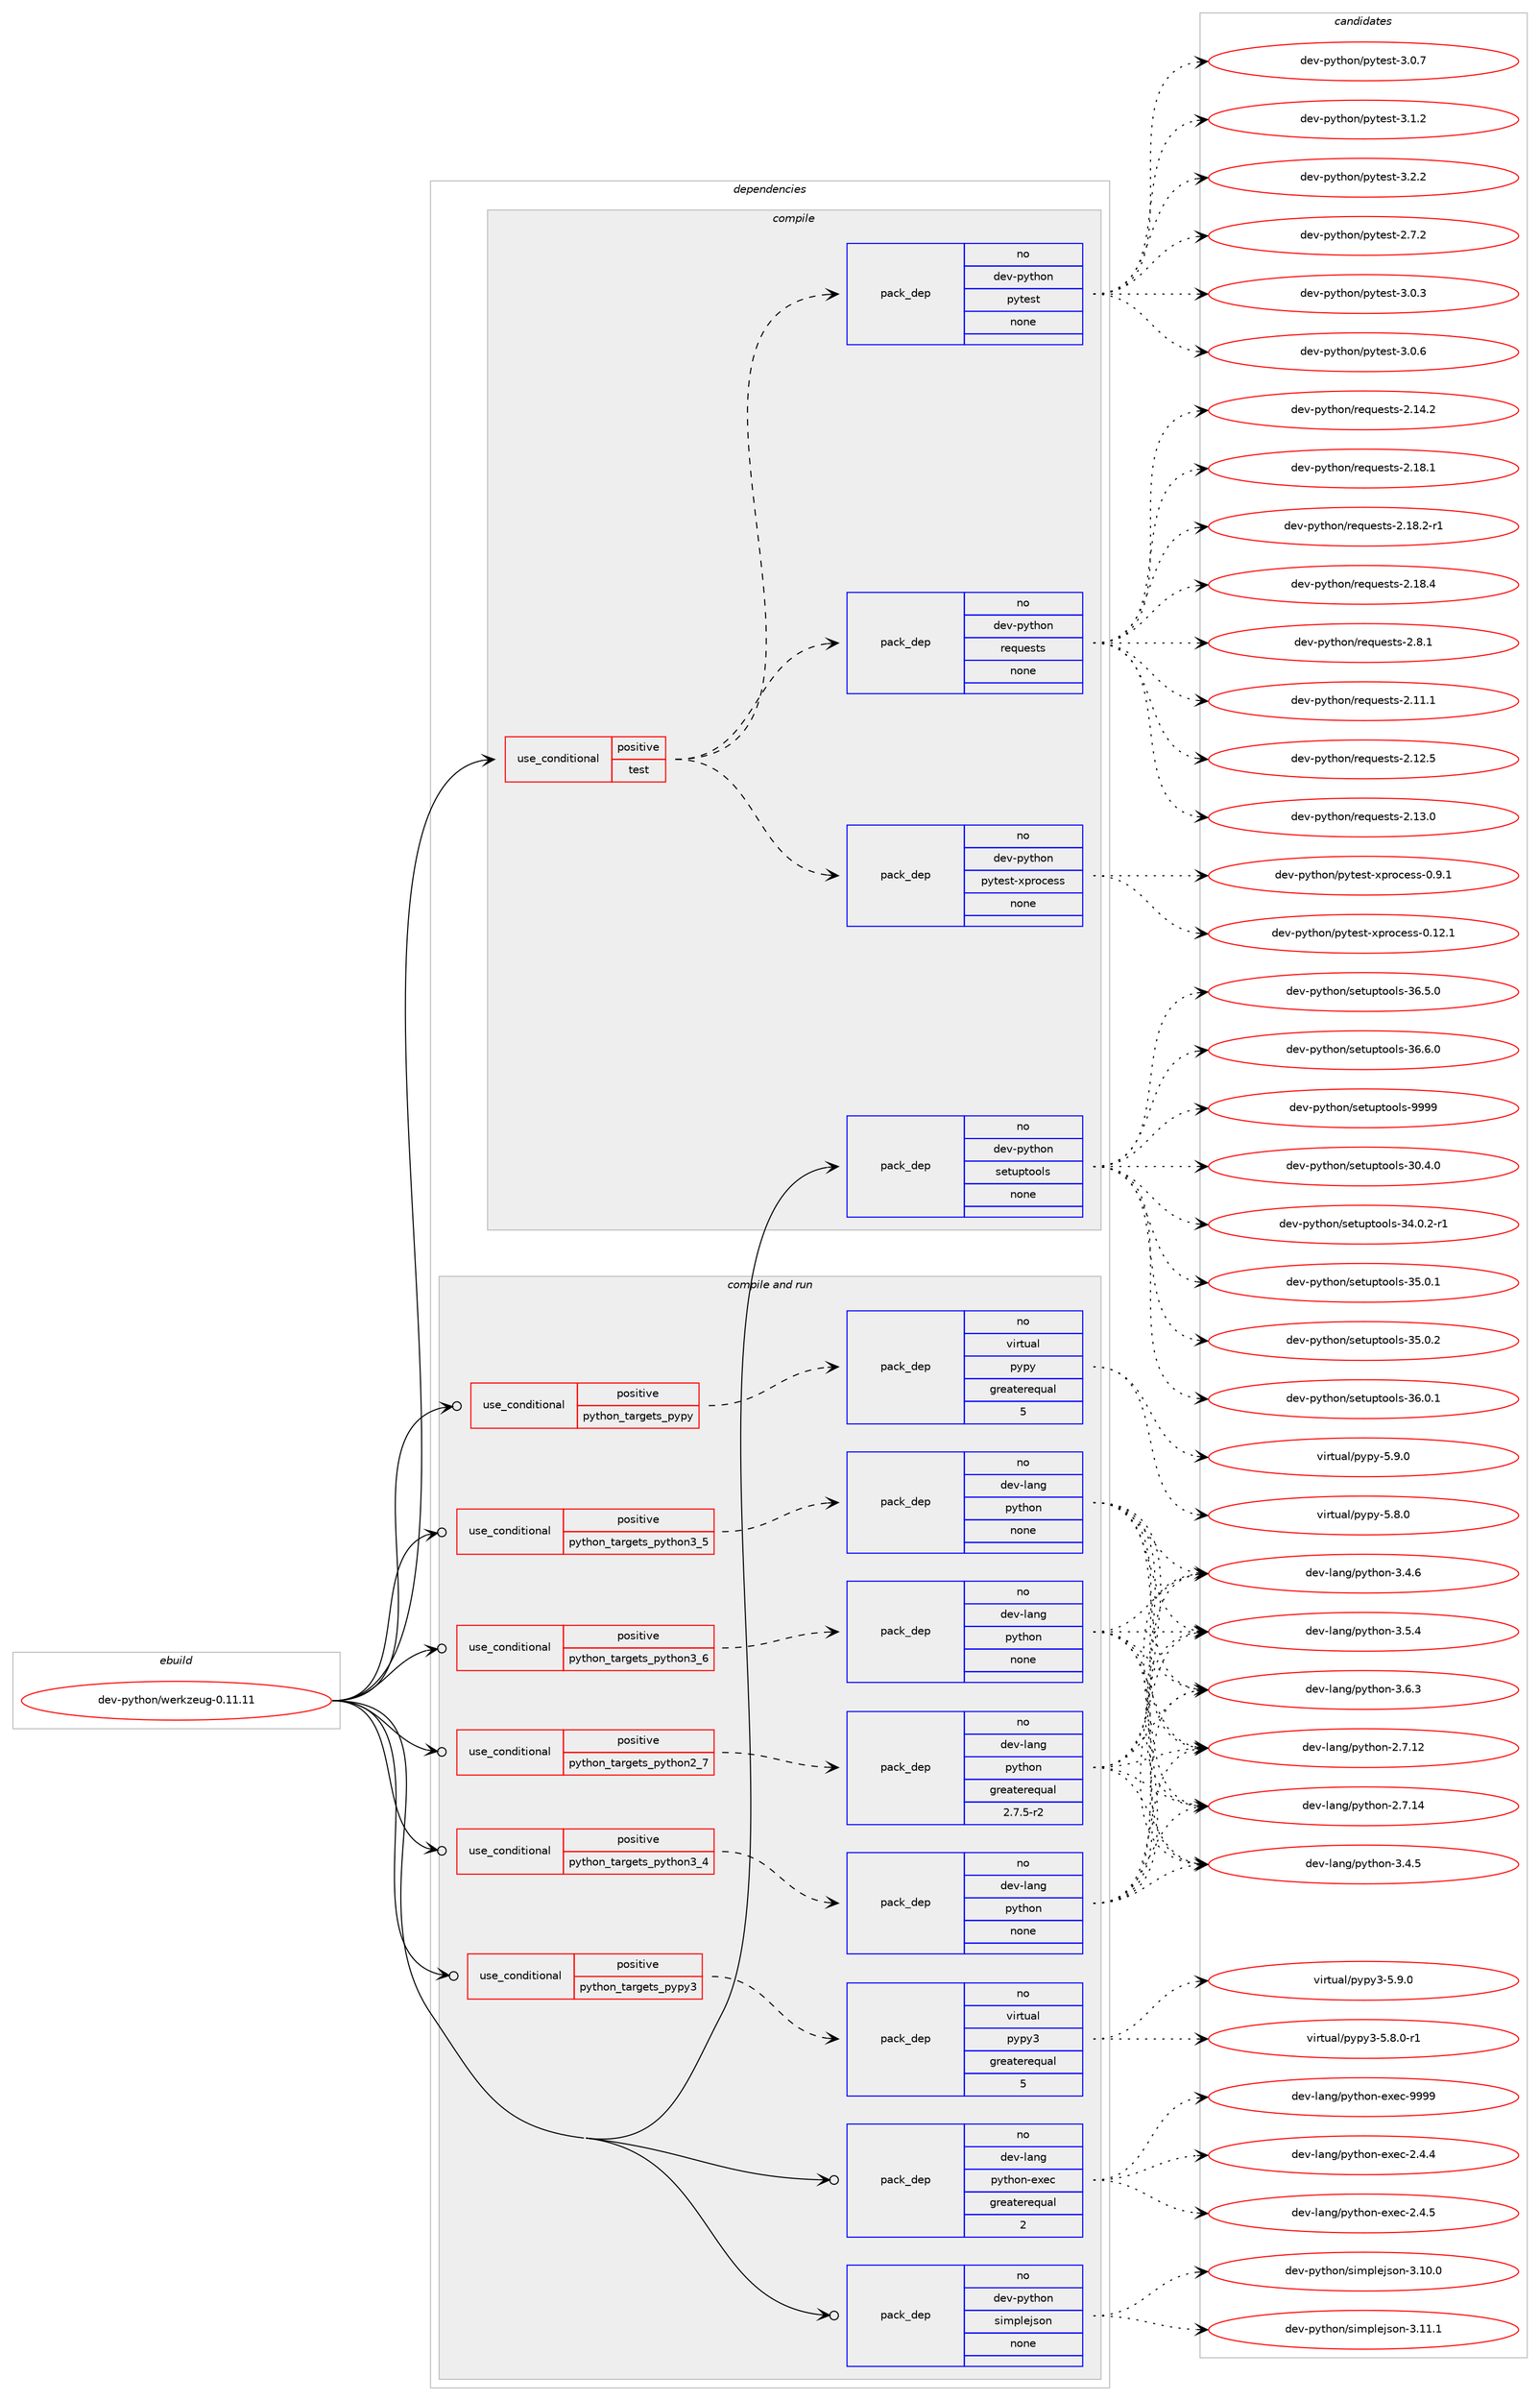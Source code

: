 digraph prolog {

# *************
# Graph options
# *************

newrank=true;
concentrate=true;
compound=true;
graph [rankdir=LR,fontname=Helvetica,fontsize=10,ranksep=1.5];#, ranksep=2.5, nodesep=0.2];
edge  [arrowhead=vee];
node  [fontname=Helvetica,fontsize=10];

# **********
# The ebuild
# **********

subgraph cluster_leftcol {
color=gray;
rank=same;
label=<<i>ebuild</i>>;
id [label="dev-python/werkzeug-0.11.11", color=red, width=4, href="../dev-python/werkzeug-0.11.11.svg"];
}

# ****************
# The dependencies
# ****************

subgraph cluster_midcol {
color=gray;
label=<<i>dependencies</i>>;
subgraph cluster_compile {
fillcolor="#eeeeee";
style=filled;
label=<<i>compile</i>>;
subgraph cond43695 {
dependency193661 [label=<<TABLE BORDER="0" CELLBORDER="1" CELLSPACING="0" CELLPADDING="4"><TR><TD ROWSPAN="3" CELLPADDING="10">use_conditional</TD></TR><TR><TD>positive</TD></TR><TR><TD>test</TD></TR></TABLE>>, shape=none, color=red];
subgraph pack146004 {
dependency193662 [label=<<TABLE BORDER="0" CELLBORDER="1" CELLSPACING="0" CELLPADDING="4" WIDTH="220"><TR><TD ROWSPAN="6" CELLPADDING="30">pack_dep</TD></TR><TR><TD WIDTH="110">no</TD></TR><TR><TD>dev-python</TD></TR><TR><TD>requests</TD></TR><TR><TD>none</TD></TR><TR><TD></TD></TR></TABLE>>, shape=none, color=blue];
}
dependency193661:e -> dependency193662:w [weight=20,style="dashed",arrowhead="vee"];
subgraph pack146005 {
dependency193663 [label=<<TABLE BORDER="0" CELLBORDER="1" CELLSPACING="0" CELLPADDING="4" WIDTH="220"><TR><TD ROWSPAN="6" CELLPADDING="30">pack_dep</TD></TR><TR><TD WIDTH="110">no</TD></TR><TR><TD>dev-python</TD></TR><TR><TD>pytest</TD></TR><TR><TD>none</TD></TR><TR><TD></TD></TR></TABLE>>, shape=none, color=blue];
}
dependency193661:e -> dependency193663:w [weight=20,style="dashed",arrowhead="vee"];
subgraph pack146006 {
dependency193664 [label=<<TABLE BORDER="0" CELLBORDER="1" CELLSPACING="0" CELLPADDING="4" WIDTH="220"><TR><TD ROWSPAN="6" CELLPADDING="30">pack_dep</TD></TR><TR><TD WIDTH="110">no</TD></TR><TR><TD>dev-python</TD></TR><TR><TD>pytest-xprocess</TD></TR><TR><TD>none</TD></TR><TR><TD></TD></TR></TABLE>>, shape=none, color=blue];
}
dependency193661:e -> dependency193664:w [weight=20,style="dashed",arrowhead="vee"];
}
id:e -> dependency193661:w [weight=20,style="solid",arrowhead="vee"];
subgraph pack146007 {
dependency193665 [label=<<TABLE BORDER="0" CELLBORDER="1" CELLSPACING="0" CELLPADDING="4" WIDTH="220"><TR><TD ROWSPAN="6" CELLPADDING="30">pack_dep</TD></TR><TR><TD WIDTH="110">no</TD></TR><TR><TD>dev-python</TD></TR><TR><TD>setuptools</TD></TR><TR><TD>none</TD></TR><TR><TD></TD></TR></TABLE>>, shape=none, color=blue];
}
id:e -> dependency193665:w [weight=20,style="solid",arrowhead="vee"];
}
subgraph cluster_compileandrun {
fillcolor="#eeeeee";
style=filled;
label=<<i>compile and run</i>>;
subgraph cond43696 {
dependency193666 [label=<<TABLE BORDER="0" CELLBORDER="1" CELLSPACING="0" CELLPADDING="4"><TR><TD ROWSPAN="3" CELLPADDING="10">use_conditional</TD></TR><TR><TD>positive</TD></TR><TR><TD>python_targets_pypy</TD></TR></TABLE>>, shape=none, color=red];
subgraph pack146008 {
dependency193667 [label=<<TABLE BORDER="0" CELLBORDER="1" CELLSPACING="0" CELLPADDING="4" WIDTH="220"><TR><TD ROWSPAN="6" CELLPADDING="30">pack_dep</TD></TR><TR><TD WIDTH="110">no</TD></TR><TR><TD>virtual</TD></TR><TR><TD>pypy</TD></TR><TR><TD>greaterequal</TD></TR><TR><TD>5</TD></TR></TABLE>>, shape=none, color=blue];
}
dependency193666:e -> dependency193667:w [weight=20,style="dashed",arrowhead="vee"];
}
id:e -> dependency193666:w [weight=20,style="solid",arrowhead="odotvee"];
subgraph cond43697 {
dependency193668 [label=<<TABLE BORDER="0" CELLBORDER="1" CELLSPACING="0" CELLPADDING="4"><TR><TD ROWSPAN="3" CELLPADDING="10">use_conditional</TD></TR><TR><TD>positive</TD></TR><TR><TD>python_targets_pypy3</TD></TR></TABLE>>, shape=none, color=red];
subgraph pack146009 {
dependency193669 [label=<<TABLE BORDER="0" CELLBORDER="1" CELLSPACING="0" CELLPADDING="4" WIDTH="220"><TR><TD ROWSPAN="6" CELLPADDING="30">pack_dep</TD></TR><TR><TD WIDTH="110">no</TD></TR><TR><TD>virtual</TD></TR><TR><TD>pypy3</TD></TR><TR><TD>greaterequal</TD></TR><TR><TD>5</TD></TR></TABLE>>, shape=none, color=blue];
}
dependency193668:e -> dependency193669:w [weight=20,style="dashed",arrowhead="vee"];
}
id:e -> dependency193668:w [weight=20,style="solid",arrowhead="odotvee"];
subgraph cond43698 {
dependency193670 [label=<<TABLE BORDER="0" CELLBORDER="1" CELLSPACING="0" CELLPADDING="4"><TR><TD ROWSPAN="3" CELLPADDING="10">use_conditional</TD></TR><TR><TD>positive</TD></TR><TR><TD>python_targets_python2_7</TD></TR></TABLE>>, shape=none, color=red];
subgraph pack146010 {
dependency193671 [label=<<TABLE BORDER="0" CELLBORDER="1" CELLSPACING="0" CELLPADDING="4" WIDTH="220"><TR><TD ROWSPAN="6" CELLPADDING="30">pack_dep</TD></TR><TR><TD WIDTH="110">no</TD></TR><TR><TD>dev-lang</TD></TR><TR><TD>python</TD></TR><TR><TD>greaterequal</TD></TR><TR><TD>2.7.5-r2</TD></TR></TABLE>>, shape=none, color=blue];
}
dependency193670:e -> dependency193671:w [weight=20,style="dashed",arrowhead="vee"];
}
id:e -> dependency193670:w [weight=20,style="solid",arrowhead="odotvee"];
subgraph cond43699 {
dependency193672 [label=<<TABLE BORDER="0" CELLBORDER="1" CELLSPACING="0" CELLPADDING="4"><TR><TD ROWSPAN="3" CELLPADDING="10">use_conditional</TD></TR><TR><TD>positive</TD></TR><TR><TD>python_targets_python3_4</TD></TR></TABLE>>, shape=none, color=red];
subgraph pack146011 {
dependency193673 [label=<<TABLE BORDER="0" CELLBORDER="1" CELLSPACING="0" CELLPADDING="4" WIDTH="220"><TR><TD ROWSPAN="6" CELLPADDING="30">pack_dep</TD></TR><TR><TD WIDTH="110">no</TD></TR><TR><TD>dev-lang</TD></TR><TR><TD>python</TD></TR><TR><TD>none</TD></TR><TR><TD></TD></TR></TABLE>>, shape=none, color=blue];
}
dependency193672:e -> dependency193673:w [weight=20,style="dashed",arrowhead="vee"];
}
id:e -> dependency193672:w [weight=20,style="solid",arrowhead="odotvee"];
subgraph cond43700 {
dependency193674 [label=<<TABLE BORDER="0" CELLBORDER="1" CELLSPACING="0" CELLPADDING="4"><TR><TD ROWSPAN="3" CELLPADDING="10">use_conditional</TD></TR><TR><TD>positive</TD></TR><TR><TD>python_targets_python3_5</TD></TR></TABLE>>, shape=none, color=red];
subgraph pack146012 {
dependency193675 [label=<<TABLE BORDER="0" CELLBORDER="1" CELLSPACING="0" CELLPADDING="4" WIDTH="220"><TR><TD ROWSPAN="6" CELLPADDING="30">pack_dep</TD></TR><TR><TD WIDTH="110">no</TD></TR><TR><TD>dev-lang</TD></TR><TR><TD>python</TD></TR><TR><TD>none</TD></TR><TR><TD></TD></TR></TABLE>>, shape=none, color=blue];
}
dependency193674:e -> dependency193675:w [weight=20,style="dashed",arrowhead="vee"];
}
id:e -> dependency193674:w [weight=20,style="solid",arrowhead="odotvee"];
subgraph cond43701 {
dependency193676 [label=<<TABLE BORDER="0" CELLBORDER="1" CELLSPACING="0" CELLPADDING="4"><TR><TD ROWSPAN="3" CELLPADDING="10">use_conditional</TD></TR><TR><TD>positive</TD></TR><TR><TD>python_targets_python3_6</TD></TR></TABLE>>, shape=none, color=red];
subgraph pack146013 {
dependency193677 [label=<<TABLE BORDER="0" CELLBORDER="1" CELLSPACING="0" CELLPADDING="4" WIDTH="220"><TR><TD ROWSPAN="6" CELLPADDING="30">pack_dep</TD></TR><TR><TD WIDTH="110">no</TD></TR><TR><TD>dev-lang</TD></TR><TR><TD>python</TD></TR><TR><TD>none</TD></TR><TR><TD></TD></TR></TABLE>>, shape=none, color=blue];
}
dependency193676:e -> dependency193677:w [weight=20,style="dashed",arrowhead="vee"];
}
id:e -> dependency193676:w [weight=20,style="solid",arrowhead="odotvee"];
subgraph pack146014 {
dependency193678 [label=<<TABLE BORDER="0" CELLBORDER="1" CELLSPACING="0" CELLPADDING="4" WIDTH="220"><TR><TD ROWSPAN="6" CELLPADDING="30">pack_dep</TD></TR><TR><TD WIDTH="110">no</TD></TR><TR><TD>dev-lang</TD></TR><TR><TD>python-exec</TD></TR><TR><TD>greaterequal</TD></TR><TR><TD>2</TD></TR></TABLE>>, shape=none, color=blue];
}
id:e -> dependency193678:w [weight=20,style="solid",arrowhead="odotvee"];
subgraph pack146015 {
dependency193679 [label=<<TABLE BORDER="0" CELLBORDER="1" CELLSPACING="0" CELLPADDING="4" WIDTH="220"><TR><TD ROWSPAN="6" CELLPADDING="30">pack_dep</TD></TR><TR><TD WIDTH="110">no</TD></TR><TR><TD>dev-python</TD></TR><TR><TD>simplejson</TD></TR><TR><TD>none</TD></TR><TR><TD></TD></TR></TABLE>>, shape=none, color=blue];
}
id:e -> dependency193679:w [weight=20,style="solid",arrowhead="odotvee"];
}
subgraph cluster_run {
fillcolor="#eeeeee";
style=filled;
label=<<i>run</i>>;
}
}

# **************
# The candidates
# **************

subgraph cluster_choices {
rank=same;
color=gray;
label=<<i>candidates</i>>;

subgraph choice146004 {
color=black;
nodesep=1;
choice100101118451121211161041111104711410111311710111511611545504649494649 [label="dev-python/requests-2.11.1", color=red, width=4,href="../dev-python/requests-2.11.1.svg"];
choice100101118451121211161041111104711410111311710111511611545504649504653 [label="dev-python/requests-2.12.5", color=red, width=4,href="../dev-python/requests-2.12.5.svg"];
choice100101118451121211161041111104711410111311710111511611545504649514648 [label="dev-python/requests-2.13.0", color=red, width=4,href="../dev-python/requests-2.13.0.svg"];
choice100101118451121211161041111104711410111311710111511611545504649524650 [label="dev-python/requests-2.14.2", color=red, width=4,href="../dev-python/requests-2.14.2.svg"];
choice100101118451121211161041111104711410111311710111511611545504649564649 [label="dev-python/requests-2.18.1", color=red, width=4,href="../dev-python/requests-2.18.1.svg"];
choice1001011184511212111610411111047114101113117101115116115455046495646504511449 [label="dev-python/requests-2.18.2-r1", color=red, width=4,href="../dev-python/requests-2.18.2-r1.svg"];
choice100101118451121211161041111104711410111311710111511611545504649564652 [label="dev-python/requests-2.18.4", color=red, width=4,href="../dev-python/requests-2.18.4.svg"];
choice1001011184511212111610411111047114101113117101115116115455046564649 [label="dev-python/requests-2.8.1", color=red, width=4,href="../dev-python/requests-2.8.1.svg"];
dependency193662:e -> choice100101118451121211161041111104711410111311710111511611545504649494649:w [style=dotted,weight="100"];
dependency193662:e -> choice100101118451121211161041111104711410111311710111511611545504649504653:w [style=dotted,weight="100"];
dependency193662:e -> choice100101118451121211161041111104711410111311710111511611545504649514648:w [style=dotted,weight="100"];
dependency193662:e -> choice100101118451121211161041111104711410111311710111511611545504649524650:w [style=dotted,weight="100"];
dependency193662:e -> choice100101118451121211161041111104711410111311710111511611545504649564649:w [style=dotted,weight="100"];
dependency193662:e -> choice1001011184511212111610411111047114101113117101115116115455046495646504511449:w [style=dotted,weight="100"];
dependency193662:e -> choice100101118451121211161041111104711410111311710111511611545504649564652:w [style=dotted,weight="100"];
dependency193662:e -> choice1001011184511212111610411111047114101113117101115116115455046564649:w [style=dotted,weight="100"];
}
subgraph choice146005 {
color=black;
nodesep=1;
choice1001011184511212111610411111047112121116101115116455046554650 [label="dev-python/pytest-2.7.2", color=red, width=4,href="../dev-python/pytest-2.7.2.svg"];
choice1001011184511212111610411111047112121116101115116455146484651 [label="dev-python/pytest-3.0.3", color=red, width=4,href="../dev-python/pytest-3.0.3.svg"];
choice1001011184511212111610411111047112121116101115116455146484654 [label="dev-python/pytest-3.0.6", color=red, width=4,href="../dev-python/pytest-3.0.6.svg"];
choice1001011184511212111610411111047112121116101115116455146484655 [label="dev-python/pytest-3.0.7", color=red, width=4,href="../dev-python/pytest-3.0.7.svg"];
choice1001011184511212111610411111047112121116101115116455146494650 [label="dev-python/pytest-3.1.2", color=red, width=4,href="../dev-python/pytest-3.1.2.svg"];
choice1001011184511212111610411111047112121116101115116455146504650 [label="dev-python/pytest-3.2.2", color=red, width=4,href="../dev-python/pytest-3.2.2.svg"];
dependency193663:e -> choice1001011184511212111610411111047112121116101115116455046554650:w [style=dotted,weight="100"];
dependency193663:e -> choice1001011184511212111610411111047112121116101115116455146484651:w [style=dotted,weight="100"];
dependency193663:e -> choice1001011184511212111610411111047112121116101115116455146484654:w [style=dotted,weight="100"];
dependency193663:e -> choice1001011184511212111610411111047112121116101115116455146484655:w [style=dotted,weight="100"];
dependency193663:e -> choice1001011184511212111610411111047112121116101115116455146494650:w [style=dotted,weight="100"];
dependency193663:e -> choice1001011184511212111610411111047112121116101115116455146504650:w [style=dotted,weight="100"];
}
subgraph choice146006 {
color=black;
nodesep=1;
choice1001011184511212111610411111047112121116101115116451201121141119910111511545484649504649 [label="dev-python/pytest-xprocess-0.12.1", color=red, width=4,href="../dev-python/pytest-xprocess-0.12.1.svg"];
choice10010111845112121116104111110471121211161011151164512011211411199101115115454846574649 [label="dev-python/pytest-xprocess-0.9.1", color=red, width=4,href="../dev-python/pytest-xprocess-0.9.1.svg"];
dependency193664:e -> choice1001011184511212111610411111047112121116101115116451201121141119910111511545484649504649:w [style=dotted,weight="100"];
dependency193664:e -> choice10010111845112121116104111110471121211161011151164512011211411199101115115454846574649:w [style=dotted,weight="100"];
}
subgraph choice146007 {
color=black;
nodesep=1;
choice100101118451121211161041111104711510111611711211611111110811545514846524648 [label="dev-python/setuptools-30.4.0", color=red, width=4,href="../dev-python/setuptools-30.4.0.svg"];
choice1001011184511212111610411111047115101116117112116111111108115455152464846504511449 [label="dev-python/setuptools-34.0.2-r1", color=red, width=4,href="../dev-python/setuptools-34.0.2-r1.svg"];
choice100101118451121211161041111104711510111611711211611111110811545515346484649 [label="dev-python/setuptools-35.0.1", color=red, width=4,href="../dev-python/setuptools-35.0.1.svg"];
choice100101118451121211161041111104711510111611711211611111110811545515346484650 [label="dev-python/setuptools-35.0.2", color=red, width=4,href="../dev-python/setuptools-35.0.2.svg"];
choice100101118451121211161041111104711510111611711211611111110811545515446484649 [label="dev-python/setuptools-36.0.1", color=red, width=4,href="../dev-python/setuptools-36.0.1.svg"];
choice100101118451121211161041111104711510111611711211611111110811545515446534648 [label="dev-python/setuptools-36.5.0", color=red, width=4,href="../dev-python/setuptools-36.5.0.svg"];
choice100101118451121211161041111104711510111611711211611111110811545515446544648 [label="dev-python/setuptools-36.6.0", color=red, width=4,href="../dev-python/setuptools-36.6.0.svg"];
choice10010111845112121116104111110471151011161171121161111111081154557575757 [label="dev-python/setuptools-9999", color=red, width=4,href="../dev-python/setuptools-9999.svg"];
dependency193665:e -> choice100101118451121211161041111104711510111611711211611111110811545514846524648:w [style=dotted,weight="100"];
dependency193665:e -> choice1001011184511212111610411111047115101116117112116111111108115455152464846504511449:w [style=dotted,weight="100"];
dependency193665:e -> choice100101118451121211161041111104711510111611711211611111110811545515346484649:w [style=dotted,weight="100"];
dependency193665:e -> choice100101118451121211161041111104711510111611711211611111110811545515346484650:w [style=dotted,weight="100"];
dependency193665:e -> choice100101118451121211161041111104711510111611711211611111110811545515446484649:w [style=dotted,weight="100"];
dependency193665:e -> choice100101118451121211161041111104711510111611711211611111110811545515446534648:w [style=dotted,weight="100"];
dependency193665:e -> choice100101118451121211161041111104711510111611711211611111110811545515446544648:w [style=dotted,weight="100"];
dependency193665:e -> choice10010111845112121116104111110471151011161171121161111111081154557575757:w [style=dotted,weight="100"];
}
subgraph choice146008 {
color=black;
nodesep=1;
choice1181051141161179710847112121112121455346564648 [label="virtual/pypy-5.8.0", color=red, width=4,href="../virtual/pypy-5.8.0.svg"];
choice1181051141161179710847112121112121455346574648 [label="virtual/pypy-5.9.0", color=red, width=4,href="../virtual/pypy-5.9.0.svg"];
dependency193667:e -> choice1181051141161179710847112121112121455346564648:w [style=dotted,weight="100"];
dependency193667:e -> choice1181051141161179710847112121112121455346574648:w [style=dotted,weight="100"];
}
subgraph choice146009 {
color=black;
nodesep=1;
choice1181051141161179710847112121112121514553465646484511449 [label="virtual/pypy3-5.8.0-r1", color=red, width=4,href="../virtual/pypy3-5.8.0-r1.svg"];
choice118105114116117971084711212111212151455346574648 [label="virtual/pypy3-5.9.0", color=red, width=4,href="../virtual/pypy3-5.9.0.svg"];
dependency193669:e -> choice1181051141161179710847112121112121514553465646484511449:w [style=dotted,weight="100"];
dependency193669:e -> choice118105114116117971084711212111212151455346574648:w [style=dotted,weight="100"];
}
subgraph choice146010 {
color=black;
nodesep=1;
choice10010111845108971101034711212111610411111045504655464950 [label="dev-lang/python-2.7.12", color=red, width=4,href="../dev-lang/python-2.7.12.svg"];
choice10010111845108971101034711212111610411111045504655464952 [label="dev-lang/python-2.7.14", color=red, width=4,href="../dev-lang/python-2.7.14.svg"];
choice100101118451089711010347112121116104111110455146524653 [label="dev-lang/python-3.4.5", color=red, width=4,href="../dev-lang/python-3.4.5.svg"];
choice100101118451089711010347112121116104111110455146524654 [label="dev-lang/python-3.4.6", color=red, width=4,href="../dev-lang/python-3.4.6.svg"];
choice100101118451089711010347112121116104111110455146534652 [label="dev-lang/python-3.5.4", color=red, width=4,href="../dev-lang/python-3.5.4.svg"];
choice100101118451089711010347112121116104111110455146544651 [label="dev-lang/python-3.6.3", color=red, width=4,href="../dev-lang/python-3.6.3.svg"];
dependency193671:e -> choice10010111845108971101034711212111610411111045504655464950:w [style=dotted,weight="100"];
dependency193671:e -> choice10010111845108971101034711212111610411111045504655464952:w [style=dotted,weight="100"];
dependency193671:e -> choice100101118451089711010347112121116104111110455146524653:w [style=dotted,weight="100"];
dependency193671:e -> choice100101118451089711010347112121116104111110455146524654:w [style=dotted,weight="100"];
dependency193671:e -> choice100101118451089711010347112121116104111110455146534652:w [style=dotted,weight="100"];
dependency193671:e -> choice100101118451089711010347112121116104111110455146544651:w [style=dotted,weight="100"];
}
subgraph choice146011 {
color=black;
nodesep=1;
choice10010111845108971101034711212111610411111045504655464950 [label="dev-lang/python-2.7.12", color=red, width=4,href="../dev-lang/python-2.7.12.svg"];
choice10010111845108971101034711212111610411111045504655464952 [label="dev-lang/python-2.7.14", color=red, width=4,href="../dev-lang/python-2.7.14.svg"];
choice100101118451089711010347112121116104111110455146524653 [label="dev-lang/python-3.4.5", color=red, width=4,href="../dev-lang/python-3.4.5.svg"];
choice100101118451089711010347112121116104111110455146524654 [label="dev-lang/python-3.4.6", color=red, width=4,href="../dev-lang/python-3.4.6.svg"];
choice100101118451089711010347112121116104111110455146534652 [label="dev-lang/python-3.5.4", color=red, width=4,href="../dev-lang/python-3.5.4.svg"];
choice100101118451089711010347112121116104111110455146544651 [label="dev-lang/python-3.6.3", color=red, width=4,href="../dev-lang/python-3.6.3.svg"];
dependency193673:e -> choice10010111845108971101034711212111610411111045504655464950:w [style=dotted,weight="100"];
dependency193673:e -> choice10010111845108971101034711212111610411111045504655464952:w [style=dotted,weight="100"];
dependency193673:e -> choice100101118451089711010347112121116104111110455146524653:w [style=dotted,weight="100"];
dependency193673:e -> choice100101118451089711010347112121116104111110455146524654:w [style=dotted,weight="100"];
dependency193673:e -> choice100101118451089711010347112121116104111110455146534652:w [style=dotted,weight="100"];
dependency193673:e -> choice100101118451089711010347112121116104111110455146544651:w [style=dotted,weight="100"];
}
subgraph choice146012 {
color=black;
nodesep=1;
choice10010111845108971101034711212111610411111045504655464950 [label="dev-lang/python-2.7.12", color=red, width=4,href="../dev-lang/python-2.7.12.svg"];
choice10010111845108971101034711212111610411111045504655464952 [label="dev-lang/python-2.7.14", color=red, width=4,href="../dev-lang/python-2.7.14.svg"];
choice100101118451089711010347112121116104111110455146524653 [label="dev-lang/python-3.4.5", color=red, width=4,href="../dev-lang/python-3.4.5.svg"];
choice100101118451089711010347112121116104111110455146524654 [label="dev-lang/python-3.4.6", color=red, width=4,href="../dev-lang/python-3.4.6.svg"];
choice100101118451089711010347112121116104111110455146534652 [label="dev-lang/python-3.5.4", color=red, width=4,href="../dev-lang/python-3.5.4.svg"];
choice100101118451089711010347112121116104111110455146544651 [label="dev-lang/python-3.6.3", color=red, width=4,href="../dev-lang/python-3.6.3.svg"];
dependency193675:e -> choice10010111845108971101034711212111610411111045504655464950:w [style=dotted,weight="100"];
dependency193675:e -> choice10010111845108971101034711212111610411111045504655464952:w [style=dotted,weight="100"];
dependency193675:e -> choice100101118451089711010347112121116104111110455146524653:w [style=dotted,weight="100"];
dependency193675:e -> choice100101118451089711010347112121116104111110455146524654:w [style=dotted,weight="100"];
dependency193675:e -> choice100101118451089711010347112121116104111110455146534652:w [style=dotted,weight="100"];
dependency193675:e -> choice100101118451089711010347112121116104111110455146544651:w [style=dotted,weight="100"];
}
subgraph choice146013 {
color=black;
nodesep=1;
choice10010111845108971101034711212111610411111045504655464950 [label="dev-lang/python-2.7.12", color=red, width=4,href="../dev-lang/python-2.7.12.svg"];
choice10010111845108971101034711212111610411111045504655464952 [label="dev-lang/python-2.7.14", color=red, width=4,href="../dev-lang/python-2.7.14.svg"];
choice100101118451089711010347112121116104111110455146524653 [label="dev-lang/python-3.4.5", color=red, width=4,href="../dev-lang/python-3.4.5.svg"];
choice100101118451089711010347112121116104111110455146524654 [label="dev-lang/python-3.4.6", color=red, width=4,href="../dev-lang/python-3.4.6.svg"];
choice100101118451089711010347112121116104111110455146534652 [label="dev-lang/python-3.5.4", color=red, width=4,href="../dev-lang/python-3.5.4.svg"];
choice100101118451089711010347112121116104111110455146544651 [label="dev-lang/python-3.6.3", color=red, width=4,href="../dev-lang/python-3.6.3.svg"];
dependency193677:e -> choice10010111845108971101034711212111610411111045504655464950:w [style=dotted,weight="100"];
dependency193677:e -> choice10010111845108971101034711212111610411111045504655464952:w [style=dotted,weight="100"];
dependency193677:e -> choice100101118451089711010347112121116104111110455146524653:w [style=dotted,weight="100"];
dependency193677:e -> choice100101118451089711010347112121116104111110455146524654:w [style=dotted,weight="100"];
dependency193677:e -> choice100101118451089711010347112121116104111110455146534652:w [style=dotted,weight="100"];
dependency193677:e -> choice100101118451089711010347112121116104111110455146544651:w [style=dotted,weight="100"];
}
subgraph choice146014 {
color=black;
nodesep=1;
choice1001011184510897110103471121211161041111104510112010199455046524652 [label="dev-lang/python-exec-2.4.4", color=red, width=4,href="../dev-lang/python-exec-2.4.4.svg"];
choice1001011184510897110103471121211161041111104510112010199455046524653 [label="dev-lang/python-exec-2.4.5", color=red, width=4,href="../dev-lang/python-exec-2.4.5.svg"];
choice10010111845108971101034711212111610411111045101120101994557575757 [label="dev-lang/python-exec-9999", color=red, width=4,href="../dev-lang/python-exec-9999.svg"];
dependency193678:e -> choice1001011184510897110103471121211161041111104510112010199455046524652:w [style=dotted,weight="100"];
dependency193678:e -> choice1001011184510897110103471121211161041111104510112010199455046524653:w [style=dotted,weight="100"];
dependency193678:e -> choice10010111845108971101034711212111610411111045101120101994557575757:w [style=dotted,weight="100"];
}
subgraph choice146015 {
color=black;
nodesep=1;
choice100101118451121211161041111104711510510911210810110611511111045514649484648 [label="dev-python/simplejson-3.10.0", color=red, width=4,href="../dev-python/simplejson-3.10.0.svg"];
choice100101118451121211161041111104711510510911210810110611511111045514649494649 [label="dev-python/simplejson-3.11.1", color=red, width=4,href="../dev-python/simplejson-3.11.1.svg"];
dependency193679:e -> choice100101118451121211161041111104711510510911210810110611511111045514649484648:w [style=dotted,weight="100"];
dependency193679:e -> choice100101118451121211161041111104711510510911210810110611511111045514649494649:w [style=dotted,weight="100"];
}
}

}
